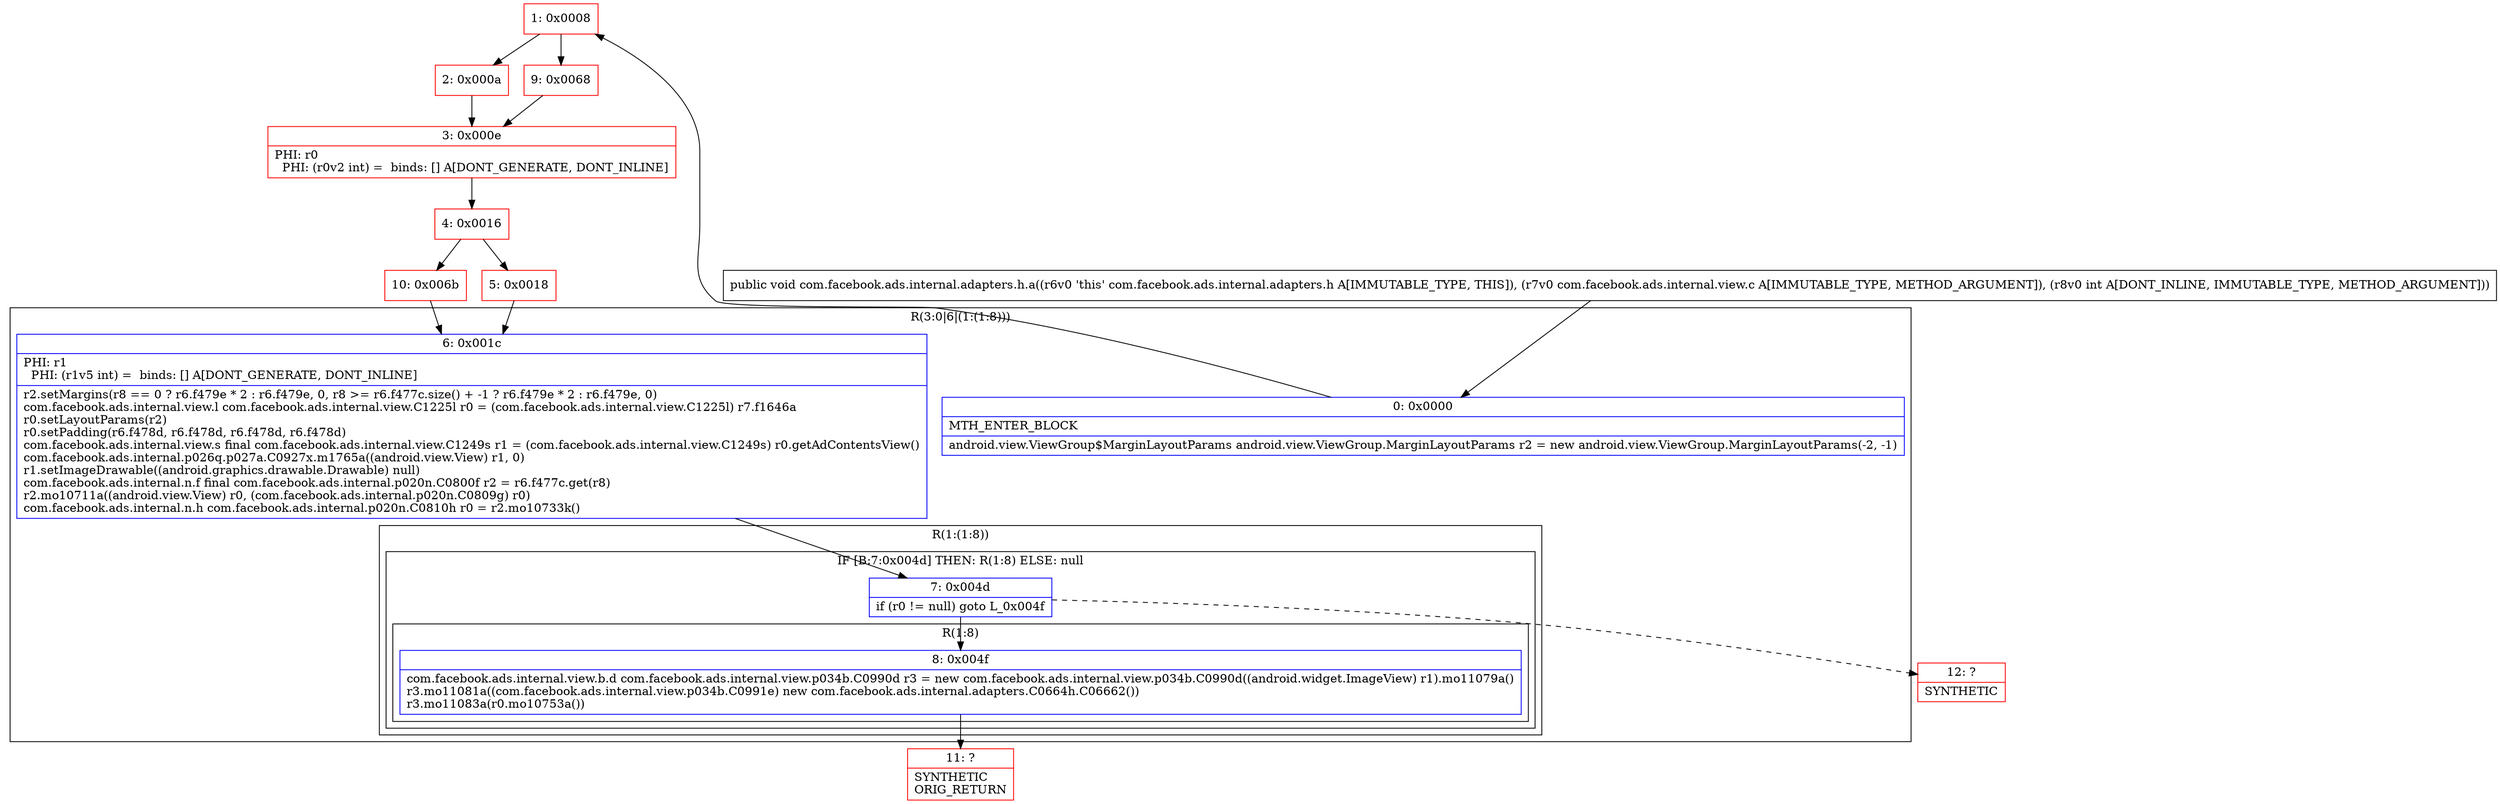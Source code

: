 digraph "CFG forcom.facebook.ads.internal.adapters.h.a(Lcom\/facebook\/ads\/internal\/view\/c;I)V" {
subgraph cluster_Region_1203297804 {
label = "R(3:0|6|(1:(1:8)))";
node [shape=record,color=blue];
Node_0 [shape=record,label="{0\:\ 0x0000|MTH_ENTER_BLOCK\l|android.view.ViewGroup$MarginLayoutParams android.view.ViewGroup.MarginLayoutParams r2 = new android.view.ViewGroup.MarginLayoutParams(\-2, \-1)\l}"];
Node_6 [shape=record,label="{6\:\ 0x001c|PHI: r1 \l  PHI: (r1v5 int) =  binds: [] A[DONT_GENERATE, DONT_INLINE]\l|r2.setMargins(r8 == 0 ? r6.f479e * 2 : r6.f479e, 0, r8 \>= r6.f477c.size() + \-1 ? r6.f479e * 2 : r6.f479e, 0)\lcom.facebook.ads.internal.view.l com.facebook.ads.internal.view.C1225l r0 = (com.facebook.ads.internal.view.C1225l) r7.f1646a\lr0.setLayoutParams(r2)\lr0.setPadding(r6.f478d, r6.f478d, r6.f478d, r6.f478d)\lcom.facebook.ads.internal.view.s final com.facebook.ads.internal.view.C1249s r1 = (com.facebook.ads.internal.view.C1249s) r0.getAdContentsView()\lcom.facebook.ads.internal.p026q.p027a.C0927x.m1765a((android.view.View) r1, 0)\lr1.setImageDrawable((android.graphics.drawable.Drawable) null)\lcom.facebook.ads.internal.n.f final com.facebook.ads.internal.p020n.C0800f r2 = r6.f477c.get(r8)\lr2.mo10711a((android.view.View) r0, (com.facebook.ads.internal.p020n.C0809g) r0)\lcom.facebook.ads.internal.n.h com.facebook.ads.internal.p020n.C0810h r0 = r2.mo10733k()\l}"];
subgraph cluster_Region_1752035953 {
label = "R(1:(1:8))";
node [shape=record,color=blue];
subgraph cluster_IfRegion_473167532 {
label = "IF [B:7:0x004d] THEN: R(1:8) ELSE: null";
node [shape=record,color=blue];
Node_7 [shape=record,label="{7\:\ 0x004d|if (r0 != null) goto L_0x004f\l}"];
subgraph cluster_Region_905916062 {
label = "R(1:8)";
node [shape=record,color=blue];
Node_8 [shape=record,label="{8\:\ 0x004f|com.facebook.ads.internal.view.b.d com.facebook.ads.internal.view.p034b.C0990d r3 = new com.facebook.ads.internal.view.p034b.C0990d((android.widget.ImageView) r1).mo11079a()\lr3.mo11081a((com.facebook.ads.internal.view.p034b.C0991e) new com.facebook.ads.internal.adapters.C0664h.C06662())\lr3.mo11083a(r0.mo10753a())\l}"];
}
}
}
}
Node_1 [shape=record,color=red,label="{1\:\ 0x0008}"];
Node_2 [shape=record,color=red,label="{2\:\ 0x000a}"];
Node_3 [shape=record,color=red,label="{3\:\ 0x000e|PHI: r0 \l  PHI: (r0v2 int) =  binds: [] A[DONT_GENERATE, DONT_INLINE]\l}"];
Node_4 [shape=record,color=red,label="{4\:\ 0x0016}"];
Node_5 [shape=record,color=red,label="{5\:\ 0x0018}"];
Node_9 [shape=record,color=red,label="{9\:\ 0x0068}"];
Node_10 [shape=record,color=red,label="{10\:\ 0x006b}"];
Node_11 [shape=record,color=red,label="{11\:\ ?|SYNTHETIC\lORIG_RETURN\l}"];
Node_12 [shape=record,color=red,label="{12\:\ ?|SYNTHETIC\l}"];
MethodNode[shape=record,label="{public void com.facebook.ads.internal.adapters.h.a((r6v0 'this' com.facebook.ads.internal.adapters.h A[IMMUTABLE_TYPE, THIS]), (r7v0 com.facebook.ads.internal.view.c A[IMMUTABLE_TYPE, METHOD_ARGUMENT]), (r8v0 int A[DONT_INLINE, IMMUTABLE_TYPE, METHOD_ARGUMENT])) }"];
MethodNode -> Node_0;
Node_0 -> Node_1;
Node_6 -> Node_7;
Node_7 -> Node_8;
Node_7 -> Node_12[style=dashed];
Node_8 -> Node_11;
Node_1 -> Node_2;
Node_1 -> Node_9;
Node_2 -> Node_3;
Node_3 -> Node_4;
Node_4 -> Node_5;
Node_4 -> Node_10;
Node_5 -> Node_6;
Node_9 -> Node_3;
Node_10 -> Node_6;
}

